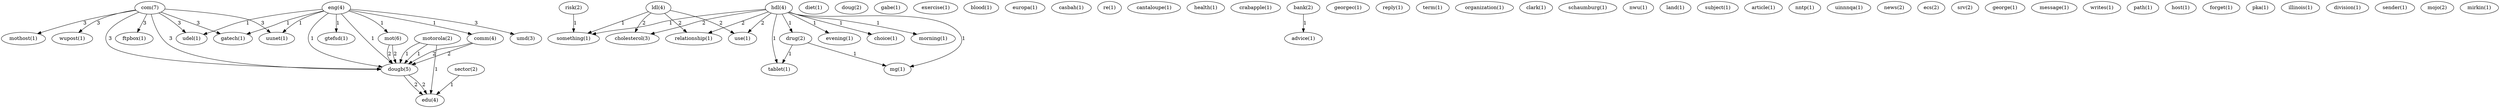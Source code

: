 digraph G {
  com [ label="com(7)" ];
  ftpbox [ label="ftpbox(1)" ];
  mothost [ label="mothost(1)" ];
  wupost [ label="wupost(1)" ];
  udel [ label="udel(1)" ];
  gatech [ label="gatech(1)" ];
  dougb [ label="dougb(1)" ];
  dougb [ label="dougb(5)" ];
  uunet [ label="uunet(1)" ];
  risk [ label="risk(2)" ];
  something [ label="something(1)" ];
  diet [ label="diet(1)" ];
  ldl [ label="ldl(4)" ];
  use [ label="use(1)" ];
  relationship [ label="relationship(1)" ];
  cholesterol [ label="cholesterol(3)" ];
  doug [ label="doug(2)" ];
  gabe [ label="gabe(1)" ];
  exercise [ label="exercise(1)" ];
  blood [ label="blood(1)" ];
  europa [ label="europa(1)" ];
  casbah [ label="casbah(1)" ];
  re [ label="re(1)" ];
  cantaloupe [ label="cantaloupe(1)" ];
  health [ label="health(1)" ];
  hdl [ label="hdl(4)" ];
  evening [ label="evening(1)" ];
  choice [ label="choice(1)" ];
  morning [ label="morning(1)" ];
  drug [ label="drug(2)" ];
  mg [ label="mg(1)" ];
  tablet [ label="tablet(1)" ];
  crabapple [ label="crabapple(1)" ];
  bank [ label="bank(2)" ];
  advice [ label="advice(1)" ];
  georgec [ label="georgec(1)" ];
  reply [ label="reply(1)" ];
  eng [ label="eng(4)" ];
  mot [ label="mot(6)" ];
  comm [ label="comm(4)" ];
  umd [ label="umd(3)" ];
  gtefsd [ label="gtefsd(1)" ];
  term [ label="term(1)" ];
  organization [ label="organization(1)" ];
  clark [ label="clark(1)" ];
  schaumburg [ label="schaumburg(1)" ];
  nwu [ label="nwu(1)" ];
  land [ label="land(1)" ];
  subject [ label="subject(1)" ];
  article [ label="article(1)" ];
  nntp [ label="nntp(1)" ];
  motorola [ label="motorola(2)" ];
  edu [ label="edu(4)" ];
  uinnnqa [ label="uinnnqa(1)" ];
  news [ label="news(2)" ];
  ecs [ label="ecs(2)" ];
  srv [ label="srv(2)" ];
  george [ label="george(1)" ];
  message [ label="message(1)" ];
  writes [ label="writes(1)" ];
  path [ label="path(1)" ];
  host [ label="host(1)" ];
  forget [ label="forget(1)" ];
  pka [ label="pka(1)" ];
  illinois [ label="illinois(1)" ];
  division [ label="division(1)" ];
  sector [ label="sector(2)" ];
  sender [ label="sender(1)" ];
  mojo [ label="mojo(2)" ];
  mirkin [ label="mirkin(1)" ];
  com -> ftpbox [ label="3" ];
  com -> mothost [ label="3" ];
  com -> wupost [ label="3" ];
  com -> udel [ label="3" ];
  com -> gatech [ label="3" ];
  com -> dougb [ label="3" ];
  com -> dougb [ label="3" ];
  com -> uunet [ label="3" ];
  risk -> something [ label="1" ];
  ldl -> use [ label="2" ];
  ldl -> something [ label="1" ];
  ldl -> relationship [ label="2" ];
  ldl -> cholesterol [ label="2" ];
  hdl -> use [ label="2" ];
  hdl -> evening [ label="1" ];
  hdl -> choice [ label="1" ];
  hdl -> something [ label="1" ];
  hdl -> morning [ label="1" ];
  hdl -> drug [ label="1" ];
  hdl -> mg [ label="1" ];
  hdl -> tablet [ label="1" ];
  hdl -> relationship [ label="2" ];
  hdl -> cholesterol [ label="2" ];
  bank -> advice [ label="1" ];
  eng -> mot [ label="1" ];
  eng -> comm [ label="1" ];
  eng -> udel [ label="1" ];
  eng -> gatech [ label="1" ];
  eng -> umd [ label="3" ];
  eng -> dougb [ label="1" ];
  eng -> dougb [ label="1" ];
  eng -> uunet [ label="1" ];
  eng -> gtefsd [ label="1" ];
  mot -> dougb [ label="2" ];
  mot -> dougb [ label="2" ];
  comm -> dougb [ label="2" ];
  comm -> dougb [ label="2" ];
  motorola -> dougb [ label="1" ];
  motorola -> dougb [ label="1" ];
  motorola -> edu [ label="1" ];
  drug -> mg [ label="1" ];
  drug -> tablet [ label="1" ];
  dougb -> edu [ label="2" ];
  dougb -> edu [ label="2" ];
  sector -> edu [ label="1" ];
}
